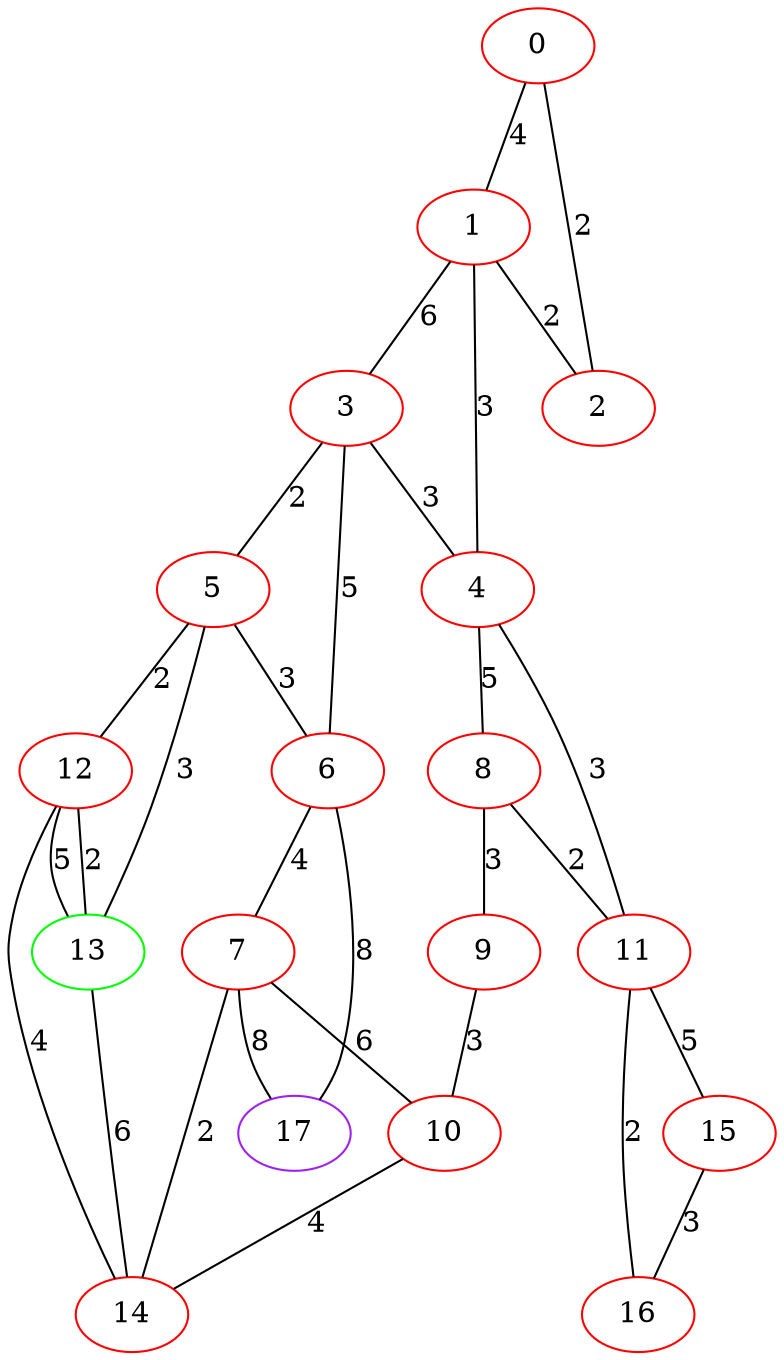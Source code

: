 graph "" {
0 [color=red, weight=1];
1 [color=red, weight=1];
2 [color=red, weight=1];
3 [color=red, weight=1];
4 [color=red, weight=1];
5 [color=red, weight=1];
6 [color=red, weight=1];
7 [color=red, weight=1];
8 [color=red, weight=1];
9 [color=red, weight=1];
10 [color=red, weight=1];
11 [color=red, weight=1];
12 [color=red, weight=1];
13 [color=green, weight=2];
14 [color=red, weight=1];
15 [color=red, weight=1];
16 [color=red, weight=1];
17 [color=purple, weight=4];
0 -- 1  [key=0, label=4];
0 -- 2  [key=0, label=2];
1 -- 2  [key=0, label=2];
1 -- 3  [key=0, label=6];
1 -- 4  [key=0, label=3];
3 -- 4  [key=0, label=3];
3 -- 5  [key=0, label=2];
3 -- 6  [key=0, label=5];
4 -- 8  [key=0, label=5];
4 -- 11  [key=0, label=3];
5 -- 12  [key=0, label=2];
5 -- 13  [key=0, label=3];
5 -- 6  [key=0, label=3];
6 -- 17  [key=0, label=8];
6 -- 7  [key=0, label=4];
7 -- 17  [key=0, label=8];
7 -- 10  [key=0, label=6];
7 -- 14  [key=0, label=2];
8 -- 9  [key=0, label=3];
8 -- 11  [key=0, label=2];
9 -- 10  [key=0, label=3];
10 -- 14  [key=0, label=4];
11 -- 16  [key=0, label=2];
11 -- 15  [key=0, label=5];
12 -- 13  [key=0, label=2];
12 -- 13  [key=1, label=5];
12 -- 14  [key=0, label=4];
13 -- 14  [key=0, label=6];
15 -- 16  [key=0, label=3];
}
